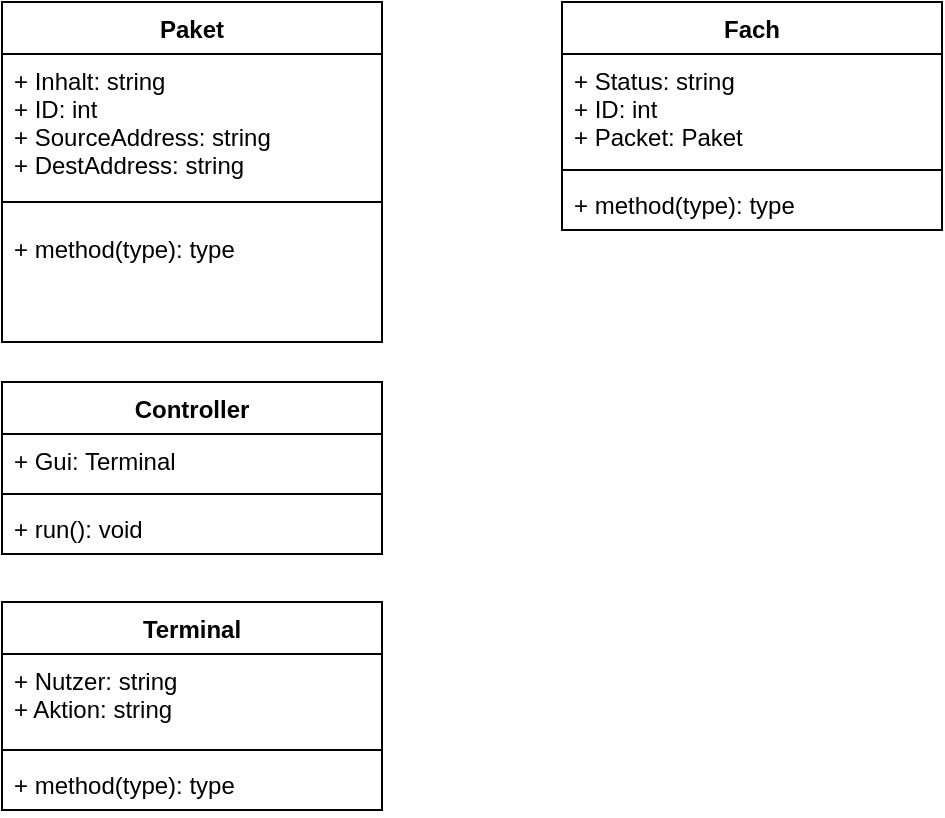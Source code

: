 <mxfile version="12.1.7" type="device" pages="1"><diagram id="7xVcgwScoqcszl_BOkfH" name="Page-1"><mxGraphModel dx="2048" dy="1087" grid="1" gridSize="10" guides="1" tooltips="1" connect="1" arrows="1" fold="1" page="1" pageScale="1" pageWidth="827" pageHeight="1169" math="0" shadow="0"><root><mxCell id="0"/><mxCell id="1" parent="0"/><mxCell id="EXwPqFsFly5PfM9bNzP8-1" value="Paket" style="swimlane;fontStyle=1;align=center;verticalAlign=top;childLayout=stackLayout;horizontal=1;startSize=26;horizontalStack=0;resizeParent=1;resizeParentMax=0;resizeLast=0;collapsible=1;marginBottom=0;" vertex="1" parent="1"><mxGeometry x="20" y="20" width="190" height="170" as="geometry"><mxRectangle x="20" y="20" width="60" height="26" as="alternateBounds"/></mxGeometry></mxCell><mxCell id="EXwPqFsFly5PfM9bNzP8-2" value="+ Inhalt: string&#10;+ ID: int&#10;+ SourceAddress: string&#10;+ DestAddress: string" style="text;strokeColor=none;fillColor=none;align=left;verticalAlign=top;spacingLeft=4;spacingRight=4;overflow=hidden;rotatable=0;points=[[0,0.5],[1,0.5]];portConstraint=eastwest;" vertex="1" parent="EXwPqFsFly5PfM9bNzP8-1"><mxGeometry y="26" width="190" height="64" as="geometry"/></mxCell><mxCell id="EXwPqFsFly5PfM9bNzP8-3" value="" style="line;strokeWidth=1;fillColor=none;align=left;verticalAlign=middle;spacingTop=-1;spacingLeft=3;spacingRight=3;rotatable=0;labelPosition=right;points=[];portConstraint=eastwest;" vertex="1" parent="EXwPqFsFly5PfM9bNzP8-1"><mxGeometry y="90" width="190" height="20" as="geometry"/></mxCell><mxCell id="EXwPqFsFly5PfM9bNzP8-4" value="+ method(type): type" style="text;strokeColor=none;fillColor=none;align=left;verticalAlign=top;spacingLeft=4;spacingRight=4;overflow=hidden;rotatable=0;points=[[0,0.5],[1,0.5]];portConstraint=eastwest;" vertex="1" parent="EXwPqFsFly5PfM9bNzP8-1"><mxGeometry y="110" width="190" height="60" as="geometry"/></mxCell><mxCell id="EXwPqFsFly5PfM9bNzP8-7" value="Controller" style="swimlane;fontStyle=1;align=center;verticalAlign=top;childLayout=stackLayout;horizontal=1;startSize=26;horizontalStack=0;resizeParent=1;resizeParentMax=0;resizeLast=0;collapsible=1;marginBottom=0;" vertex="1" parent="1"><mxGeometry x="20" y="210" width="190" height="86" as="geometry"/></mxCell><mxCell id="EXwPqFsFly5PfM9bNzP8-8" value="+ Gui: Terminal" style="text;strokeColor=none;fillColor=none;align=left;verticalAlign=top;spacingLeft=4;spacingRight=4;overflow=hidden;rotatable=0;points=[[0,0.5],[1,0.5]];portConstraint=eastwest;" vertex="1" parent="EXwPqFsFly5PfM9bNzP8-7"><mxGeometry y="26" width="190" height="26" as="geometry"/></mxCell><mxCell id="EXwPqFsFly5PfM9bNzP8-9" value="" style="line;strokeWidth=1;fillColor=none;align=left;verticalAlign=middle;spacingTop=-1;spacingLeft=3;spacingRight=3;rotatable=0;labelPosition=right;points=[];portConstraint=eastwest;" vertex="1" parent="EXwPqFsFly5PfM9bNzP8-7"><mxGeometry y="52" width="190" height="8" as="geometry"/></mxCell><mxCell id="EXwPqFsFly5PfM9bNzP8-10" value="+ run(): void" style="text;strokeColor=none;fillColor=none;align=left;verticalAlign=top;spacingLeft=4;spacingRight=4;overflow=hidden;rotatable=0;points=[[0,0.5],[1,0.5]];portConstraint=eastwest;" vertex="1" parent="EXwPqFsFly5PfM9bNzP8-7"><mxGeometry y="60" width="190" height="26" as="geometry"/></mxCell><mxCell id="EXwPqFsFly5PfM9bNzP8-11" value="Terminal" style="swimlane;fontStyle=1;align=center;verticalAlign=top;childLayout=stackLayout;horizontal=1;startSize=26;horizontalStack=0;resizeParent=1;resizeParentMax=0;resizeLast=0;collapsible=1;marginBottom=0;" vertex="1" parent="1"><mxGeometry x="20" y="320" width="190" height="104" as="geometry"/></mxCell><mxCell id="EXwPqFsFly5PfM9bNzP8-12" value="+ Nutzer: string&#10;+ Aktion: string" style="text;strokeColor=none;fillColor=none;align=left;verticalAlign=top;spacingLeft=4;spacingRight=4;overflow=hidden;rotatable=0;points=[[0,0.5],[1,0.5]];portConstraint=eastwest;" vertex="1" parent="EXwPqFsFly5PfM9bNzP8-11"><mxGeometry y="26" width="190" height="44" as="geometry"/></mxCell><mxCell id="EXwPqFsFly5PfM9bNzP8-13" value="" style="line;strokeWidth=1;fillColor=none;align=left;verticalAlign=middle;spacingTop=-1;spacingLeft=3;spacingRight=3;rotatable=0;labelPosition=right;points=[];portConstraint=eastwest;" vertex="1" parent="EXwPqFsFly5PfM9bNzP8-11"><mxGeometry y="70" width="190" height="8" as="geometry"/></mxCell><mxCell id="EXwPqFsFly5PfM9bNzP8-14" value="+ method(type): type" style="text;strokeColor=none;fillColor=none;align=left;verticalAlign=top;spacingLeft=4;spacingRight=4;overflow=hidden;rotatable=0;points=[[0,0.5],[1,0.5]];portConstraint=eastwest;" vertex="1" parent="EXwPqFsFly5PfM9bNzP8-11"><mxGeometry y="78" width="190" height="26" as="geometry"/></mxCell><mxCell id="EXwPqFsFly5PfM9bNzP8-15" value="Fach" style="swimlane;fontStyle=1;align=center;verticalAlign=top;childLayout=stackLayout;horizontal=1;startSize=26;horizontalStack=0;resizeParent=1;resizeParentMax=0;resizeLast=0;collapsible=1;marginBottom=0;" vertex="1" parent="1"><mxGeometry x="300" y="20" width="190" height="114" as="geometry"/></mxCell><mxCell id="EXwPqFsFly5PfM9bNzP8-16" value="+ Status: string&#10;+ ID: int&#10;+ Packet: Paket" style="text;strokeColor=none;fillColor=none;align=left;verticalAlign=top;spacingLeft=4;spacingRight=4;overflow=hidden;rotatable=0;points=[[0,0.5],[1,0.5]];portConstraint=eastwest;" vertex="1" parent="EXwPqFsFly5PfM9bNzP8-15"><mxGeometry y="26" width="190" height="54" as="geometry"/></mxCell><mxCell id="EXwPqFsFly5PfM9bNzP8-17" value="" style="line;strokeWidth=1;fillColor=none;align=left;verticalAlign=middle;spacingTop=-1;spacingLeft=3;spacingRight=3;rotatable=0;labelPosition=right;points=[];portConstraint=eastwest;" vertex="1" parent="EXwPqFsFly5PfM9bNzP8-15"><mxGeometry y="80" width="190" height="8" as="geometry"/></mxCell><mxCell id="EXwPqFsFly5PfM9bNzP8-18" value="+ method(type): type" style="text;strokeColor=none;fillColor=none;align=left;verticalAlign=top;spacingLeft=4;spacingRight=4;overflow=hidden;rotatable=0;points=[[0,0.5],[1,0.5]];portConstraint=eastwest;" vertex="1" parent="EXwPqFsFly5PfM9bNzP8-15"><mxGeometry y="88" width="190" height="26" as="geometry"/></mxCell></root></mxGraphModel></diagram></mxfile>